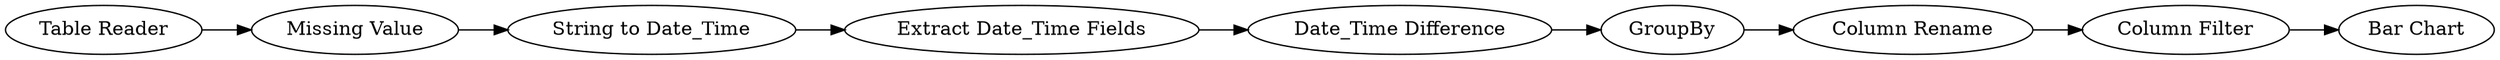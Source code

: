 digraph {
	6 -> 3
	8 -> 9
	4 -> 8
	3 -> 4
	2 -> 6
	9 -> 10
	5 -> 2
	1 -> 5
	5 [label="Missing Value"]
	1 [label="Table Reader"]
	9 [label="Column Filter"]
	4 [label=GroupBy]
	6 [label="Extract Date_Time Fields"]
	8 [label="Column Rename"]
	3 [label="Date_Time Difference"]
	2 [label="String to Date_Time"]
	10 [label="Bar Chart"]
	rankdir=LR
}
